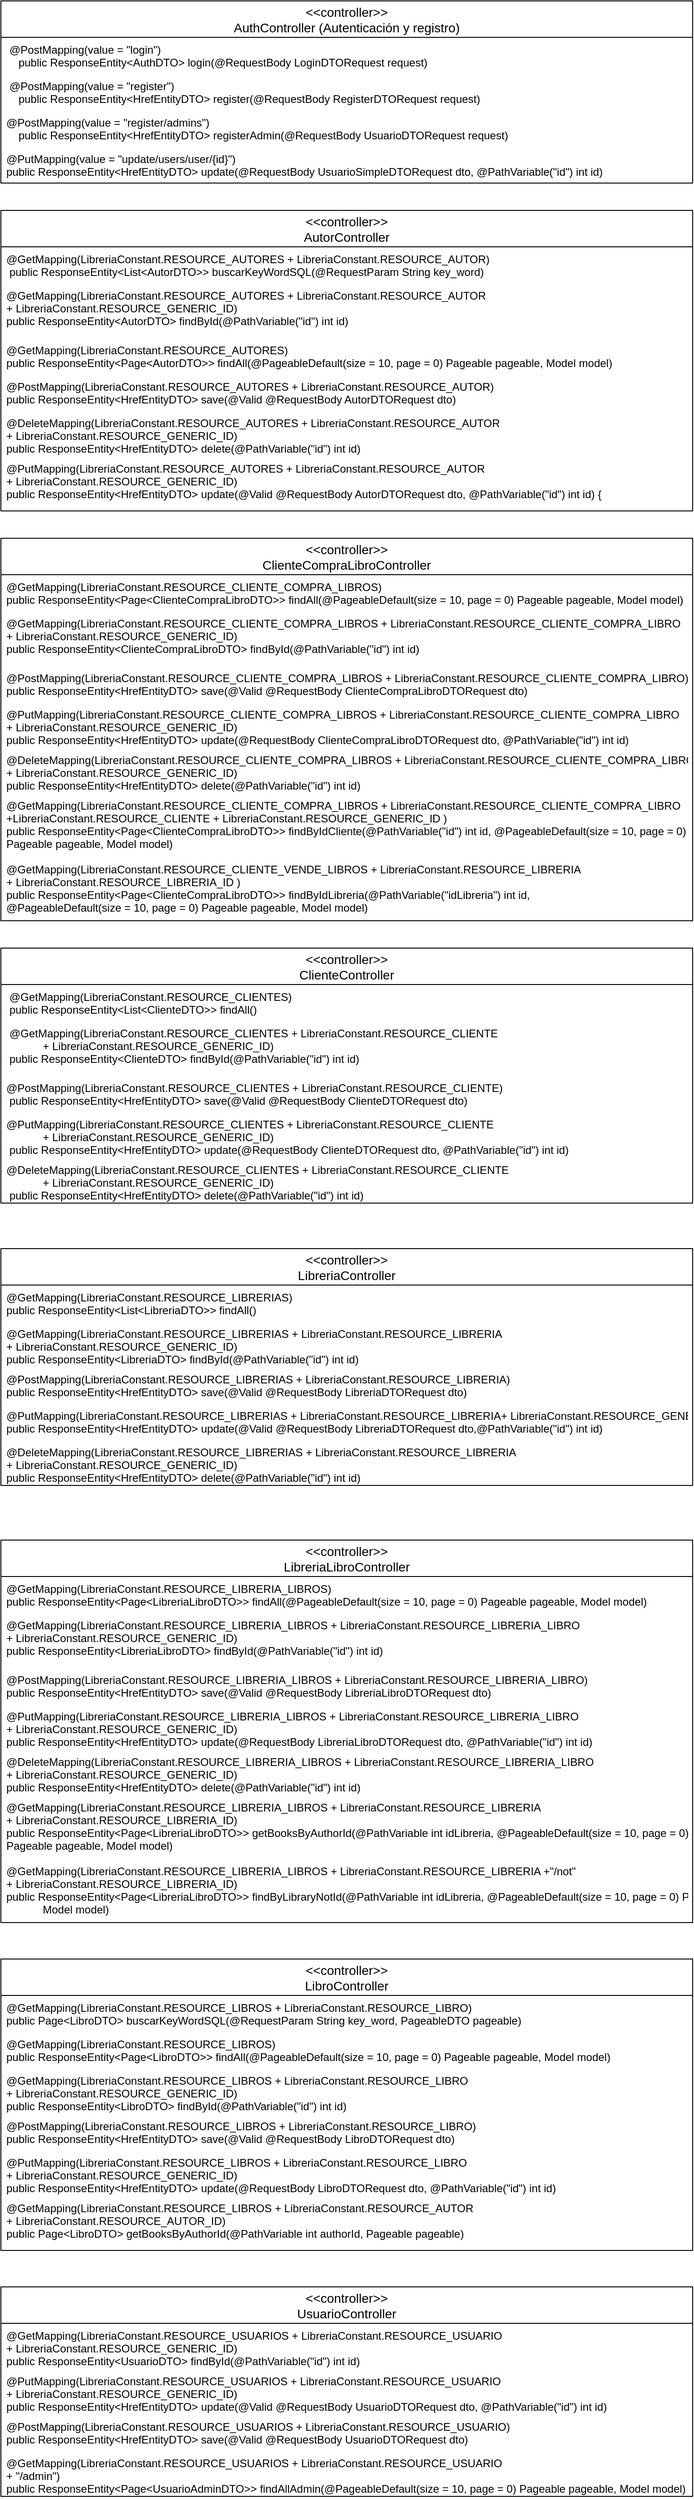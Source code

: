 <mxfile version="24.4.9" type="device">
  <diagram name="Página-1" id="GPRWNke8b9FuyAA1N5X-">
    <mxGraphModel dx="1808" dy="618" grid="1" gridSize="10" guides="1" tooltips="1" connect="1" arrows="1" fold="1" page="1" pageScale="1" pageWidth="827" pageHeight="1169" math="0" shadow="0">
      <root>
        <mxCell id="0" />
        <mxCell id="1" parent="0" />
        <mxCell id="nNwjpjfjsOodcCdzehqQ-1" value="&lt;&lt;controller&gt;&gt;&#xa;AuthController (Autenticación y registro)" style="swimlane;fontStyle=0;childLayout=stackLayout;horizontal=1;startSize=40;horizontalStack=0;resizeParent=1;resizeParentMax=0;resizeLast=0;collapsible=1;marginBottom=0;align=center;fontSize=14;" vertex="1" parent="1">
          <mxGeometry x="170" y="140" width="760" height="200" as="geometry" />
        </mxCell>
        <mxCell id="nNwjpjfjsOodcCdzehqQ-2" value=" @PostMapping(value = &quot;login&quot;)&#xa;    public ResponseEntity&lt;AuthDTO&gt; login(@RequestBody LoginDTORequest request)" style="text;strokeColor=none;fillColor=none;spacingLeft=4;spacingRight=4;overflow=hidden;rotatable=0;points=[[0,0.5],[1,0.5]];portConstraint=eastwest;fontSize=12;" vertex="1" parent="nNwjpjfjsOodcCdzehqQ-1">
          <mxGeometry y="40" width="760" height="40" as="geometry" />
        </mxCell>
        <mxCell id="nNwjpjfjsOodcCdzehqQ-4" value=" @PostMapping(value = &quot;register&quot;)&#xa;    public ResponseEntity&lt;HrefEntityDTO&gt; register(@RequestBody RegisterDTORequest request)" style="text;strokeColor=none;fillColor=none;spacingLeft=4;spacingRight=4;overflow=hidden;rotatable=0;points=[[0,0.5],[1,0.5]];portConstraint=eastwest;fontSize=12;" vertex="1" parent="nNwjpjfjsOodcCdzehqQ-1">
          <mxGeometry y="80" width="760" height="40" as="geometry" />
        </mxCell>
        <mxCell id="nNwjpjfjsOodcCdzehqQ-5" value="@PostMapping(value = &quot;register/admins&quot;)&#xa;    public ResponseEntity&lt;HrefEntityDTO&gt; registerAdmin(@RequestBody UsuarioDTORequest request)" style="text;strokeColor=none;fillColor=none;spacingLeft=4;spacingRight=4;overflow=hidden;rotatable=0;points=[[0,0.5],[1,0.5]];portConstraint=eastwest;fontSize=12;" vertex="1" parent="nNwjpjfjsOodcCdzehqQ-1">
          <mxGeometry y="120" width="760" height="40" as="geometry" />
        </mxCell>
        <mxCell id="nNwjpjfjsOodcCdzehqQ-6" value="@PutMapping(value = &quot;update/users/user/{id}&quot;)&#xa;&#x9;public ResponseEntity&lt;HrefEntityDTO&gt; update(@RequestBody UsuarioSimpleDTORequest dto, @PathVariable(&quot;id&quot;) int id)" style="text;strokeColor=none;fillColor=none;spacingLeft=4;spacingRight=4;overflow=hidden;rotatable=0;points=[[0,0.5],[1,0.5]];portConstraint=eastwest;fontSize=12;" vertex="1" parent="nNwjpjfjsOodcCdzehqQ-1">
          <mxGeometry y="160" width="760" height="40" as="geometry" />
        </mxCell>
        <mxCell id="nNwjpjfjsOodcCdzehqQ-9" value="&lt;&lt;controller&gt;&gt;&#xa;AutorController" style="swimlane;fontStyle=0;childLayout=stackLayout;horizontal=1;startSize=40;horizontalStack=0;resizeParent=1;resizeParentMax=0;resizeLast=0;collapsible=1;marginBottom=0;align=center;fontSize=14;" vertex="1" parent="1">
          <mxGeometry x="170" y="370" width="760" height="330" as="geometry" />
        </mxCell>
        <mxCell id="nNwjpjfjsOodcCdzehqQ-10" value="@GetMapping(LibreriaConstant.RESOURCE_AUTORES + LibreriaConstant.RESOURCE_AUTOR)&#xa; public ResponseEntity&lt;List&lt;AutorDTO&gt;&gt; buscarKeyWordSQL(@RequestParam String key_word)" style="text;strokeColor=none;fillColor=none;spacingLeft=4;spacingRight=4;overflow=hidden;rotatable=0;points=[[0,0.5],[1,0.5]];portConstraint=eastwest;fontSize=12;" vertex="1" parent="nNwjpjfjsOodcCdzehqQ-9">
          <mxGeometry y="40" width="760" height="40" as="geometry" />
        </mxCell>
        <mxCell id="nNwjpjfjsOodcCdzehqQ-11" value="@GetMapping(LibreriaConstant.RESOURCE_AUTORES + LibreriaConstant.RESOURCE_AUTOR&#xa;&#x9;&#x9;&#x9;+ LibreriaConstant.RESOURCE_GENERIC_ID)&#xa;&#x9;public ResponseEntity&lt;AutorDTO&gt; findById(@PathVariable(&quot;id&quot;) int id)" style="text;strokeColor=none;fillColor=none;spacingLeft=4;spacingRight=4;overflow=hidden;rotatable=0;points=[[0,0.5],[1,0.5]];portConstraint=eastwest;fontSize=12;" vertex="1" parent="nNwjpjfjsOodcCdzehqQ-9">
          <mxGeometry y="80" width="760" height="60" as="geometry" />
        </mxCell>
        <mxCell id="nNwjpjfjsOodcCdzehqQ-12" value="@GetMapping(LibreriaConstant.RESOURCE_AUTORES)&#xa;public ResponseEntity&lt;Page&lt;AutorDTO&gt;&gt; findAll(@PageableDefault(size = 10, page = 0) Pageable pageable, Model model)" style="text;strokeColor=none;fillColor=none;spacingLeft=4;spacingRight=4;overflow=hidden;rotatable=0;points=[[0,0.5],[1,0.5]];portConstraint=eastwest;fontSize=12;" vertex="1" parent="nNwjpjfjsOodcCdzehqQ-9">
          <mxGeometry y="140" width="760" height="40" as="geometry" />
        </mxCell>
        <mxCell id="nNwjpjfjsOodcCdzehqQ-13" value="@PostMapping(LibreriaConstant.RESOURCE_AUTORES + LibreriaConstant.RESOURCE_AUTOR)&#xa;public ResponseEntity&lt;HrefEntityDTO&gt; save(@Valid @RequestBody AutorDTORequest dto)" style="text;strokeColor=none;fillColor=none;spacingLeft=4;spacingRight=4;overflow=hidden;rotatable=0;points=[[0,0.5],[1,0.5]];portConstraint=eastwest;fontSize=12;" vertex="1" parent="nNwjpjfjsOodcCdzehqQ-9">
          <mxGeometry y="180" width="760" height="40" as="geometry" />
        </mxCell>
        <mxCell id="nNwjpjfjsOodcCdzehqQ-15" value="@DeleteMapping(LibreriaConstant.RESOURCE_AUTORES + LibreriaConstant.RESOURCE_AUTOR&#xa;&#x9;&#x9;&#x9;+ LibreriaConstant.RESOURCE_GENERIC_ID)&#xa;&#x9;public ResponseEntity&lt;HrefEntityDTO&gt; delete(@PathVariable(&quot;id&quot;) int id)" style="text;strokeColor=none;fillColor=none;spacingLeft=4;spacingRight=4;overflow=hidden;rotatable=0;points=[[0,0.5],[1,0.5]];portConstraint=eastwest;fontSize=12;" vertex="1" parent="nNwjpjfjsOodcCdzehqQ-9">
          <mxGeometry y="220" width="760" height="50" as="geometry" />
        </mxCell>
        <mxCell id="nNwjpjfjsOodcCdzehqQ-14" value="@PutMapping(LibreriaConstant.RESOURCE_AUTORES + LibreriaConstant.RESOURCE_AUTOR&#xa;&#x9;&#x9;&#x9;+ LibreriaConstant.RESOURCE_GENERIC_ID)&#xa;&#x9;public ResponseEntity&lt;HrefEntityDTO&gt; update(@Valid @RequestBody AutorDTORequest dto, @PathVariable(&quot;id&quot;) int id) {&#xa;" style="text;strokeColor=none;fillColor=none;spacingLeft=4;spacingRight=4;overflow=hidden;rotatable=0;points=[[0,0.5],[1,0.5]];portConstraint=eastwest;fontSize=12;" vertex="1" parent="nNwjpjfjsOodcCdzehqQ-9">
          <mxGeometry y="270" width="760" height="60" as="geometry" />
        </mxCell>
        <mxCell id="nNwjpjfjsOodcCdzehqQ-16" value="&lt;&lt;controller&gt;&gt;&#xa;ClienteCompraLibroController" style="swimlane;fontStyle=0;childLayout=stackLayout;horizontal=1;startSize=40;horizontalStack=0;resizeParent=1;resizeParentMax=0;resizeLast=0;collapsible=1;marginBottom=0;align=center;fontSize=14;" vertex="1" parent="1">
          <mxGeometry x="170" y="730" width="760" height="420" as="geometry" />
        </mxCell>
        <mxCell id="nNwjpjfjsOodcCdzehqQ-17" value="@GetMapping(LibreriaConstant.RESOURCE_CLIENTE_COMPRA_LIBROS)&#xa;public ResponseEntity&lt;Page&lt;ClienteCompraLibroDTO&gt;&gt; findAll(@PageableDefault(size = 10, page = 0) Pageable pageable, Model model)" style="text;strokeColor=none;fillColor=none;spacingLeft=4;spacingRight=4;overflow=hidden;rotatable=0;points=[[0,0.5],[1,0.5]];portConstraint=eastwest;fontSize=12;" vertex="1" parent="nNwjpjfjsOodcCdzehqQ-16">
          <mxGeometry y="40" width="760" height="40" as="geometry" />
        </mxCell>
        <mxCell id="nNwjpjfjsOodcCdzehqQ-18" value="@GetMapping(LibreriaConstant.RESOURCE_CLIENTE_COMPRA_LIBROS + LibreriaConstant.RESOURCE_CLIENTE_COMPRA_LIBRO&#xa;&#x9;&#x9;&#x9;+ LibreriaConstant.RESOURCE_GENERIC_ID)&#xa;public ResponseEntity&lt;ClienteCompraLibroDTO&gt; findById(@PathVariable(&quot;id&quot;) int id)" style="text;strokeColor=none;fillColor=none;spacingLeft=4;spacingRight=4;overflow=hidden;rotatable=0;points=[[0,0.5],[1,0.5]];portConstraint=eastwest;fontSize=12;" vertex="1" parent="nNwjpjfjsOodcCdzehqQ-16">
          <mxGeometry y="80" width="760" height="60" as="geometry" />
        </mxCell>
        <mxCell id="nNwjpjfjsOodcCdzehqQ-19" value="@PostMapping(LibreriaConstant.RESOURCE_CLIENTE_COMPRA_LIBROS + LibreriaConstant.RESOURCE_CLIENTE_COMPRA_LIBRO)&#xa;public ResponseEntity&lt;HrefEntityDTO&gt; save(@Valid @RequestBody ClienteCompraLibroDTORequest dto)" style="text;strokeColor=none;fillColor=none;spacingLeft=4;spacingRight=4;overflow=hidden;rotatable=0;points=[[0,0.5],[1,0.5]];portConstraint=eastwest;fontSize=12;" vertex="1" parent="nNwjpjfjsOodcCdzehqQ-16">
          <mxGeometry y="140" width="760" height="40" as="geometry" />
        </mxCell>
        <mxCell id="nNwjpjfjsOodcCdzehqQ-20" value="@PutMapping(LibreriaConstant.RESOURCE_CLIENTE_COMPRA_LIBROS + LibreriaConstant.RESOURCE_CLIENTE_COMPRA_LIBRO&#xa;&#x9;&#x9;&#x9;+ LibreriaConstant.RESOURCE_GENERIC_ID)&#xa;&#x9;public ResponseEntity&lt;HrefEntityDTO&gt; update(@RequestBody ClienteCompraLibroDTORequest dto, @PathVariable(&quot;id&quot;) int id)" style="text;strokeColor=none;fillColor=none;spacingLeft=4;spacingRight=4;overflow=hidden;rotatable=0;points=[[0,0.5],[1,0.5]];portConstraint=eastwest;fontSize=12;" vertex="1" parent="nNwjpjfjsOodcCdzehqQ-16">
          <mxGeometry y="180" width="760" height="50" as="geometry" />
        </mxCell>
        <mxCell id="nNwjpjfjsOodcCdzehqQ-21" value="@DeleteMapping(LibreriaConstant.RESOURCE_CLIENTE_COMPRA_LIBROS + LibreriaConstant.RESOURCE_CLIENTE_COMPRA_LIBRO&#xa;&#x9;&#x9;&#x9;+ LibreriaConstant.RESOURCE_GENERIC_ID)&#xa;public ResponseEntity&lt;HrefEntityDTO&gt; delete(@PathVariable(&quot;id&quot;) int id)" style="text;strokeColor=none;fillColor=none;spacingLeft=4;spacingRight=4;overflow=hidden;rotatable=0;points=[[0,0.5],[1,0.5]];portConstraint=eastwest;fontSize=12;" vertex="1" parent="nNwjpjfjsOodcCdzehqQ-16">
          <mxGeometry y="230" width="760" height="50" as="geometry" />
        </mxCell>
        <mxCell id="nNwjpjfjsOodcCdzehqQ-22" value="@GetMapping(LibreriaConstant.RESOURCE_CLIENTE_COMPRA_LIBROS + LibreriaConstant.RESOURCE_CLIENTE_COMPRA_LIBRO&#xa;&#x9;&#x9;&#x9;+LibreriaConstant.RESOURCE_CLIENTE + LibreriaConstant.RESOURCE_GENERIC_ID )&#xa;public ResponseEntity&lt;Page&lt;ClienteCompraLibroDTO&gt;&gt; findByIdCliente(@PathVariable(&quot;id&quot;) int id, @PageableDefault(size = 10, page = 0) &#xa;Pageable pageable, Model model)" style="text;strokeColor=none;fillColor=none;spacingLeft=4;spacingRight=4;overflow=hidden;rotatable=0;points=[[0,0.5],[1,0.5]];portConstraint=eastwest;fontSize=12;" vertex="1" parent="nNwjpjfjsOodcCdzehqQ-16">
          <mxGeometry y="280" width="760" height="70" as="geometry" />
        </mxCell>
        <mxCell id="nNwjpjfjsOodcCdzehqQ-23" value="@GetMapping(LibreriaConstant.RESOURCE_CLIENTE_VENDE_LIBROS + LibreriaConstant.RESOURCE_LIBRERIA&#xa;&#x9;&#x9;&#x9; + LibreriaConstant.RESOURCE_LIBRERIA_ID )&#xa;public ResponseEntity&lt;Page&lt;ClienteCompraLibroDTO&gt;&gt; findByIdLibreria(@PathVariable(&quot;idLibreria&quot;) int id, &#xa;@PageableDefault(size = 10, page = 0) Pageable pageable, Model model)" style="text;strokeColor=none;fillColor=none;spacingLeft=4;spacingRight=4;overflow=hidden;rotatable=0;points=[[0,0.5],[1,0.5]];portConstraint=eastwest;fontSize=12;" vertex="1" parent="nNwjpjfjsOodcCdzehqQ-16">
          <mxGeometry y="350" width="760" height="70" as="geometry" />
        </mxCell>
        <mxCell id="nNwjpjfjsOodcCdzehqQ-24" value="&lt;&lt;controller&gt;&gt;&#xa;ClienteController" style="swimlane;fontStyle=0;childLayout=stackLayout;horizontal=1;startSize=40;horizontalStack=0;resizeParent=1;resizeParentMax=0;resizeLast=0;collapsible=1;marginBottom=0;align=center;fontSize=14;" vertex="1" parent="1">
          <mxGeometry x="170" y="1180" width="760" height="280" as="geometry" />
        </mxCell>
        <mxCell id="nNwjpjfjsOodcCdzehqQ-25" value=" @GetMapping(LibreriaConstant.RESOURCE_CLIENTES)&#xa; public ResponseEntity&lt;List&lt;ClienteDTO&gt;&gt; findAll()" style="text;strokeColor=none;fillColor=none;spacingLeft=4;spacingRight=4;overflow=hidden;rotatable=0;points=[[0,0.5],[1,0.5]];portConstraint=eastwest;fontSize=12;" vertex="1" parent="nNwjpjfjsOodcCdzehqQ-24">
          <mxGeometry y="40" width="760" height="40" as="geometry" />
        </mxCell>
        <mxCell id="nNwjpjfjsOodcCdzehqQ-26" value=" @GetMapping(LibreriaConstant.RESOURCE_CLIENTES + LibreriaConstant.RESOURCE_CLIENTE&#xa;            + LibreriaConstant.RESOURCE_GENERIC_ID)&#xa; public ResponseEntity&lt;ClienteDTO&gt; findById(@PathVariable(&quot;id&quot;) int id)" style="text;strokeColor=none;fillColor=none;spacingLeft=4;spacingRight=4;overflow=hidden;rotatable=0;points=[[0,0.5],[1,0.5]];portConstraint=eastwest;fontSize=12;" vertex="1" parent="nNwjpjfjsOodcCdzehqQ-24">
          <mxGeometry y="80" width="760" height="60" as="geometry" />
        </mxCell>
        <mxCell id="nNwjpjfjsOodcCdzehqQ-27" value="@PostMapping(LibreriaConstant.RESOURCE_CLIENTES + LibreriaConstant.RESOURCE_CLIENTE)&#xa; public ResponseEntity&lt;HrefEntityDTO&gt; save(@Valid @RequestBody ClienteDTORequest dto)" style="text;strokeColor=none;fillColor=none;spacingLeft=4;spacingRight=4;overflow=hidden;rotatable=0;points=[[0,0.5],[1,0.5]];portConstraint=eastwest;fontSize=12;" vertex="1" parent="nNwjpjfjsOodcCdzehqQ-24">
          <mxGeometry y="140" width="760" height="40" as="geometry" />
        </mxCell>
        <mxCell id="nNwjpjfjsOodcCdzehqQ-28" value="@PutMapping(LibreriaConstant.RESOURCE_CLIENTES + LibreriaConstant.RESOURCE_CLIENTE&#xa;            + LibreriaConstant.RESOURCE_GENERIC_ID)&#xa; public ResponseEntity&lt;HrefEntityDTO&gt; update(@RequestBody ClienteDTORequest dto, @PathVariable(&quot;id&quot;) int id)" style="text;strokeColor=none;fillColor=none;spacingLeft=4;spacingRight=4;overflow=hidden;rotatable=0;points=[[0,0.5],[1,0.5]];portConstraint=eastwest;fontSize=12;" vertex="1" parent="nNwjpjfjsOodcCdzehqQ-24">
          <mxGeometry y="180" width="760" height="50" as="geometry" />
        </mxCell>
        <mxCell id="nNwjpjfjsOodcCdzehqQ-29" value="@DeleteMapping(LibreriaConstant.RESOURCE_CLIENTES + LibreriaConstant.RESOURCE_CLIENTE&#xa;            + LibreriaConstant.RESOURCE_GENERIC_ID)&#xa; public ResponseEntity&lt;HrefEntityDTO&gt; delete(@PathVariable(&quot;id&quot;) int id)" style="text;strokeColor=none;fillColor=none;spacingLeft=4;spacingRight=4;overflow=hidden;rotatable=0;points=[[0,0.5],[1,0.5]];portConstraint=eastwest;fontSize=12;" vertex="1" parent="nNwjpjfjsOodcCdzehqQ-24">
          <mxGeometry y="230" width="760" height="50" as="geometry" />
        </mxCell>
        <mxCell id="nNwjpjfjsOodcCdzehqQ-32" value="&lt;&lt;controller&gt;&gt;&#xa;LibreriaController" style="swimlane;fontStyle=0;childLayout=stackLayout;horizontal=1;startSize=40;horizontalStack=0;resizeParent=1;resizeParentMax=0;resizeLast=0;collapsible=1;marginBottom=0;align=center;fontSize=14;" vertex="1" parent="1">
          <mxGeometry x="170" y="1510" width="760" height="260" as="geometry" />
        </mxCell>
        <mxCell id="nNwjpjfjsOodcCdzehqQ-33" value="@GetMapping(LibreriaConstant.RESOURCE_LIBRERIAS)&#xa;&#x9;public ResponseEntity&lt;List&lt;LibreriaDTO&gt;&gt; findAll()" style="text;strokeColor=none;fillColor=none;spacingLeft=4;spacingRight=4;overflow=hidden;rotatable=0;points=[[0,0.5],[1,0.5]];portConstraint=eastwest;fontSize=12;" vertex="1" parent="nNwjpjfjsOodcCdzehqQ-32">
          <mxGeometry y="40" width="760" height="40" as="geometry" />
        </mxCell>
        <mxCell id="nNwjpjfjsOodcCdzehqQ-34" value="@GetMapping(LibreriaConstant.RESOURCE_LIBRERIAS + LibreriaConstant.RESOURCE_LIBRERIA&#xa;&#x9;&#x9;&#x9;+ LibreriaConstant.RESOURCE_GENERIC_ID)&#xa;&#x9;public ResponseEntity&lt;LibreriaDTO&gt; findById(@PathVariable(&quot;id&quot;) int id)" style="text;strokeColor=none;fillColor=none;spacingLeft=4;spacingRight=4;overflow=hidden;rotatable=0;points=[[0,0.5],[1,0.5]];portConstraint=eastwest;fontSize=12;" vertex="1" parent="nNwjpjfjsOodcCdzehqQ-32">
          <mxGeometry y="80" width="760" height="50" as="geometry" />
        </mxCell>
        <mxCell id="nNwjpjfjsOodcCdzehqQ-35" value="@PostMapping(LibreriaConstant.RESOURCE_LIBRERIAS + LibreriaConstant.RESOURCE_LIBRERIA)&#xa;&#x9;public ResponseEntity&lt;HrefEntityDTO&gt; save(@Valid @RequestBody LibreriaDTORequest dto)" style="text;strokeColor=none;fillColor=none;spacingLeft=4;spacingRight=4;overflow=hidden;rotatable=0;points=[[0,0.5],[1,0.5]];portConstraint=eastwest;fontSize=12;" vertex="1" parent="nNwjpjfjsOodcCdzehqQ-32">
          <mxGeometry y="130" width="760" height="40" as="geometry" />
        </mxCell>
        <mxCell id="nNwjpjfjsOodcCdzehqQ-36" value="@PutMapping(LibreriaConstant.RESOURCE_LIBRERIAS + LibreriaConstant.RESOURCE_LIBRERIA+ LibreriaConstant.RESOURCE_GENERIC_ID)&#xa;&#x9;public ResponseEntity&lt;HrefEntityDTO&gt; update(@Valid @RequestBody LibreriaDTORequest dto,@PathVariable(&quot;id&quot;) int id)" style="text;strokeColor=none;fillColor=none;spacingLeft=4;spacingRight=4;overflow=hidden;rotatable=0;points=[[0,0.5],[1,0.5]];portConstraint=eastwest;fontSize=12;" vertex="1" parent="nNwjpjfjsOodcCdzehqQ-32">
          <mxGeometry y="170" width="760" height="40" as="geometry" />
        </mxCell>
        <mxCell id="nNwjpjfjsOodcCdzehqQ-37" value="@DeleteMapping(LibreriaConstant.RESOURCE_LIBRERIAS + LibreriaConstant.RESOURCE_LIBRERIA&#xa;&#x9;&#x9;&#x9;+ LibreriaConstant.RESOURCE_GENERIC_ID)&#xa;public ResponseEntity&lt;HrefEntityDTO&gt; delete(@PathVariable(&quot;id&quot;) int id)" style="text;strokeColor=none;fillColor=none;spacingLeft=4;spacingRight=4;overflow=hidden;rotatable=0;points=[[0,0.5],[1,0.5]];portConstraint=eastwest;fontSize=12;" vertex="1" parent="nNwjpjfjsOodcCdzehqQ-32">
          <mxGeometry y="210" width="760" height="50" as="geometry" />
        </mxCell>
        <mxCell id="nNwjpjfjsOodcCdzehqQ-38" value="&lt;&lt;controller&gt;&gt;&#xa;LibreriaLibroController" style="swimlane;fontStyle=0;childLayout=stackLayout;horizontal=1;startSize=40;horizontalStack=0;resizeParent=1;resizeParentMax=0;resizeLast=0;collapsible=1;marginBottom=0;align=center;fontSize=14;" vertex="1" parent="1">
          <mxGeometry x="170" y="1830" width="760" height="420" as="geometry" />
        </mxCell>
        <mxCell id="nNwjpjfjsOodcCdzehqQ-39" value="@GetMapping(LibreriaConstant.RESOURCE_LIBRERIA_LIBROS)&#xa;&#x9;public ResponseEntity&lt;Page&lt;LibreriaLibroDTO&gt;&gt; findAll(@PageableDefault(size = 10, page = 0) Pageable pageable, Model model)" style="text;strokeColor=none;fillColor=none;spacingLeft=4;spacingRight=4;overflow=hidden;rotatable=0;points=[[0,0.5],[1,0.5]];portConstraint=eastwest;fontSize=12;" vertex="1" parent="nNwjpjfjsOodcCdzehqQ-38">
          <mxGeometry y="40" width="760" height="40" as="geometry" />
        </mxCell>
        <mxCell id="nNwjpjfjsOodcCdzehqQ-40" value="@GetMapping(LibreriaConstant.RESOURCE_LIBRERIA_LIBROS + LibreriaConstant.RESOURCE_LIBRERIA_LIBRO&#xa;&#x9;&#x9;&#x9;+ LibreriaConstant.RESOURCE_GENERIC_ID)&#xa;&#x9;public ResponseEntity&lt;LibreriaLibroDTO&gt; findById(@PathVariable(&quot;id&quot;) int id)" style="text;strokeColor=none;fillColor=none;spacingLeft=4;spacingRight=4;overflow=hidden;rotatable=0;points=[[0,0.5],[1,0.5]];portConstraint=eastwest;fontSize=12;" vertex="1" parent="nNwjpjfjsOodcCdzehqQ-38">
          <mxGeometry y="80" width="760" height="60" as="geometry" />
        </mxCell>
        <mxCell id="nNwjpjfjsOodcCdzehqQ-41" value="@PostMapping(LibreriaConstant.RESOURCE_LIBRERIA_LIBROS + LibreriaConstant.RESOURCE_LIBRERIA_LIBRO)&#xa;&#x9;public ResponseEntity&lt;HrefEntityDTO&gt; save(@Valid @RequestBody LibreriaLibroDTORequest dto)" style="text;strokeColor=none;fillColor=none;spacingLeft=4;spacingRight=4;overflow=hidden;rotatable=0;points=[[0,0.5],[1,0.5]];portConstraint=eastwest;fontSize=12;" vertex="1" parent="nNwjpjfjsOodcCdzehqQ-38">
          <mxGeometry y="140" width="760" height="40" as="geometry" />
        </mxCell>
        <mxCell id="nNwjpjfjsOodcCdzehqQ-42" value="@PutMapping(LibreriaConstant.RESOURCE_LIBRERIA_LIBROS + LibreriaConstant.RESOURCE_LIBRERIA_LIBRO&#xa;&#x9;&#x9;&#x9;+ LibreriaConstant.RESOURCE_GENERIC_ID)&#xa;&#x9;public ResponseEntity&lt;HrefEntityDTO&gt; update(@RequestBody LibreriaLibroDTORequest dto, @PathVariable(&quot;id&quot;) int id) " style="text;strokeColor=none;fillColor=none;spacingLeft=4;spacingRight=4;overflow=hidden;rotatable=0;points=[[0,0.5],[1,0.5]];portConstraint=eastwest;fontSize=12;" vertex="1" parent="nNwjpjfjsOodcCdzehqQ-38">
          <mxGeometry y="180" width="760" height="50" as="geometry" />
        </mxCell>
        <mxCell id="nNwjpjfjsOodcCdzehqQ-43" value="@DeleteMapping(LibreriaConstant.RESOURCE_LIBRERIA_LIBROS + LibreriaConstant.RESOURCE_LIBRERIA_LIBRO&#xa;&#x9;&#x9;&#x9;+ LibreriaConstant.RESOURCE_GENERIC_ID)&#xa;&#x9;public ResponseEntity&lt;HrefEntityDTO&gt; delete(@PathVariable(&quot;id&quot;) int id)" style="text;strokeColor=none;fillColor=none;spacingLeft=4;spacingRight=4;overflow=hidden;rotatable=0;points=[[0,0.5],[1,0.5]];portConstraint=eastwest;fontSize=12;" vertex="1" parent="nNwjpjfjsOodcCdzehqQ-38">
          <mxGeometry y="230" width="760" height="50" as="geometry" />
        </mxCell>
        <mxCell id="nNwjpjfjsOodcCdzehqQ-45" value="@GetMapping(LibreriaConstant.RESOURCE_LIBRERIA_LIBROS + LibreriaConstant.RESOURCE_LIBRERIA&#xa;&#x9;&#x9;&#x9;+ LibreriaConstant.RESOURCE_LIBRERIA_ID)&#xa;public ResponseEntity&lt;Page&lt;LibreriaLibroDTO&gt;&gt; getBooksByAuthorId(@PathVariable int idLibreria, @PageableDefault(size = 10, page = 0) &#xa;Pageable pageable, Model model)" style="text;strokeColor=none;fillColor=none;spacingLeft=4;spacingRight=4;overflow=hidden;rotatable=0;points=[[0,0.5],[1,0.5]];portConstraint=eastwest;fontSize=12;" vertex="1" parent="nNwjpjfjsOodcCdzehqQ-38">
          <mxGeometry y="280" width="760" height="70" as="geometry" />
        </mxCell>
        <mxCell id="nNwjpjfjsOodcCdzehqQ-44" value="@GetMapping(LibreriaConstant.RESOURCE_LIBRERIA_LIBROS + LibreriaConstant.RESOURCE_LIBRERIA +&quot;/not&quot;&#xa;&#x9;&#x9;&#x9;+ LibreriaConstant.RESOURCE_LIBRERIA_ID)&#xa;public ResponseEntity&lt;Page&lt;LibreriaLibroDTO&gt;&gt; findByLibraryNotId(@PathVariable int idLibreria, @PageableDefault(size = 10, page = 0) Pageable pageable, &#xa;            Model model)" style="text;strokeColor=none;fillColor=none;spacingLeft=4;spacingRight=4;overflow=hidden;rotatable=0;points=[[0,0.5],[1,0.5]];portConstraint=eastwest;fontSize=12;" vertex="1" parent="nNwjpjfjsOodcCdzehqQ-38">
          <mxGeometry y="350" width="760" height="70" as="geometry" />
        </mxCell>
        <mxCell id="nNwjpjfjsOodcCdzehqQ-46" value="&lt;&lt;controller&gt;&gt;&#xa;LibroController" style="swimlane;fontStyle=0;childLayout=stackLayout;horizontal=1;startSize=40;horizontalStack=0;resizeParent=1;resizeParentMax=0;resizeLast=0;collapsible=1;marginBottom=0;align=center;fontSize=14;" vertex="1" parent="1">
          <mxGeometry x="170" y="2290" width="760" height="320" as="geometry" />
        </mxCell>
        <mxCell id="nNwjpjfjsOodcCdzehqQ-47" value="@GetMapping(LibreriaConstant.RESOURCE_LIBROS + LibreriaConstant.RESOURCE_LIBRO)&#xa;&#x9;public Page&lt;LibroDTO&gt; buscarKeyWordSQL(@RequestParam String key_word, PageableDTO pageable) " style="text;strokeColor=none;fillColor=none;spacingLeft=4;spacingRight=4;overflow=hidden;rotatable=0;points=[[0,0.5],[1,0.5]];portConstraint=eastwest;fontSize=12;" vertex="1" parent="nNwjpjfjsOodcCdzehqQ-46">
          <mxGeometry y="40" width="760" height="40" as="geometry" />
        </mxCell>
        <mxCell id="nNwjpjfjsOodcCdzehqQ-48" value="@GetMapping(LibreriaConstant.RESOURCE_LIBROS)&#xa;&#x9;public ResponseEntity&lt;Page&lt;LibroDTO&gt;&gt; findAll(@PageableDefault(size = 10, page = 0) Pageable pageable, Model model) " style="text;strokeColor=none;fillColor=none;spacingLeft=4;spacingRight=4;overflow=hidden;rotatable=0;points=[[0,0.5],[1,0.5]];portConstraint=eastwest;fontSize=12;" vertex="1" parent="nNwjpjfjsOodcCdzehqQ-46">
          <mxGeometry y="80" width="760" height="40" as="geometry" />
        </mxCell>
        <mxCell id="nNwjpjfjsOodcCdzehqQ-49" value="@GetMapping(LibreriaConstant.RESOURCE_LIBROS + LibreriaConstant.RESOURCE_LIBRO&#xa;&#x9;&#x9;&#x9;+ LibreriaConstant.RESOURCE_GENERIC_ID)&#xa;&#x9;public ResponseEntity&lt;LibroDTO&gt; findById(@PathVariable(&quot;id&quot;) int id)" style="text;strokeColor=none;fillColor=none;spacingLeft=4;spacingRight=4;overflow=hidden;rotatable=0;points=[[0,0.5],[1,0.5]];portConstraint=eastwest;fontSize=12;" vertex="1" parent="nNwjpjfjsOodcCdzehqQ-46">
          <mxGeometry y="120" width="760" height="50" as="geometry" />
        </mxCell>
        <mxCell id="nNwjpjfjsOodcCdzehqQ-50" value="@PostMapping(LibreriaConstant.RESOURCE_LIBROS + LibreriaConstant.RESOURCE_LIBRO)&#xa;&#x9;public ResponseEntity&lt;HrefEntityDTO&gt; save(@Valid @RequestBody LibroDTORequest dto)" style="text;strokeColor=none;fillColor=none;spacingLeft=4;spacingRight=4;overflow=hidden;rotatable=0;points=[[0,0.5],[1,0.5]];portConstraint=eastwest;fontSize=12;" vertex="1" parent="nNwjpjfjsOodcCdzehqQ-46">
          <mxGeometry y="170" width="760" height="40" as="geometry" />
        </mxCell>
        <mxCell id="nNwjpjfjsOodcCdzehqQ-51" value="@PutMapping(LibreriaConstant.RESOURCE_LIBROS + LibreriaConstant.RESOURCE_LIBRO&#xa;&#x9;&#x9;&#x9;+ LibreriaConstant.RESOURCE_GENERIC_ID)&#xa;&#x9;public ResponseEntity&lt;HrefEntityDTO&gt; update(@RequestBody LibroDTORequest dto, @PathVariable(&quot;id&quot;) int id) " style="text;strokeColor=none;fillColor=none;spacingLeft=4;spacingRight=4;overflow=hidden;rotatable=0;points=[[0,0.5],[1,0.5]];portConstraint=eastwest;fontSize=12;" vertex="1" parent="nNwjpjfjsOodcCdzehqQ-46">
          <mxGeometry y="210" width="760" height="50" as="geometry" />
        </mxCell>
        <mxCell id="nNwjpjfjsOodcCdzehqQ-52" value="@GetMapping(LibreriaConstant.RESOURCE_LIBROS + LibreriaConstant.RESOURCE_AUTOR&#xa;&#x9;&#x9;&#x9;+ LibreriaConstant.RESOURCE_AUTOR_ID)&#xa;public Page&lt;LibroDTO&gt; getBooksByAuthorId(@PathVariable int authorId, Pageable pageable)" style="text;strokeColor=none;fillColor=none;spacingLeft=4;spacingRight=4;overflow=hidden;rotatable=0;points=[[0,0.5],[1,0.5]];portConstraint=eastwest;fontSize=12;" vertex="1" parent="nNwjpjfjsOodcCdzehqQ-46">
          <mxGeometry y="260" width="760" height="60" as="geometry" />
        </mxCell>
        <mxCell id="nNwjpjfjsOodcCdzehqQ-54" value="&lt;&lt;controller&gt;&gt;&#xa;UsuarioController" style="swimlane;fontStyle=0;childLayout=stackLayout;horizontal=1;startSize=40;horizontalStack=0;resizeParent=1;resizeParentMax=0;resizeLast=0;collapsible=1;marginBottom=0;align=center;fontSize=14;" vertex="1" parent="1">
          <mxGeometry x="170" y="2650" width="760" height="230" as="geometry" />
        </mxCell>
        <mxCell id="nNwjpjfjsOodcCdzehqQ-55" value="@GetMapping(LibreriaConstant.RESOURCE_USUARIOS + LibreriaConstant.RESOURCE_USUARIO&#xa;&#x9;&#x9;&#x9;+ LibreriaConstant.RESOURCE_GENERIC_ID)&#xa;&#x9;public ResponseEntity&lt;UsuarioDTO&gt; findById(@PathVariable(&quot;id&quot;) int id)" style="text;strokeColor=none;fillColor=none;spacingLeft=4;spacingRight=4;overflow=hidden;rotatable=0;points=[[0,0.5],[1,0.5]];portConstraint=eastwest;fontSize=12;" vertex="1" parent="nNwjpjfjsOodcCdzehqQ-54">
          <mxGeometry y="40" width="760" height="50" as="geometry" />
        </mxCell>
        <mxCell id="nNwjpjfjsOodcCdzehqQ-56" value="@PutMapping(LibreriaConstant.RESOURCE_USUARIOS + LibreriaConstant.RESOURCE_USUARIO&#xa;&#x9;&#x9;&#x9;+ LibreriaConstant.RESOURCE_GENERIC_ID)&#xa;&#x9;public ResponseEntity&lt;HrefEntityDTO&gt; update(@Valid @RequestBody UsuarioDTORequest dto, @PathVariable(&quot;id&quot;) int id) " style="text;strokeColor=none;fillColor=none;spacingLeft=4;spacingRight=4;overflow=hidden;rotatable=0;points=[[0,0.5],[1,0.5]];portConstraint=eastwest;fontSize=12;" vertex="1" parent="nNwjpjfjsOodcCdzehqQ-54">
          <mxGeometry y="90" width="760" height="50" as="geometry" />
        </mxCell>
        <mxCell id="nNwjpjfjsOodcCdzehqQ-57" value="@PostMapping(LibreriaConstant.RESOURCE_USUARIOS + LibreriaConstant.RESOURCE_USUARIO)&#xa;&#x9;public ResponseEntity&lt;HrefEntityDTO&gt; save(@Valid @RequestBody UsuarioDTORequest dto)" style="text;strokeColor=none;fillColor=none;spacingLeft=4;spacingRight=4;overflow=hidden;rotatable=0;points=[[0,0.5],[1,0.5]];portConstraint=eastwest;fontSize=12;" vertex="1" parent="nNwjpjfjsOodcCdzehqQ-54">
          <mxGeometry y="140" width="760" height="40" as="geometry" />
        </mxCell>
        <mxCell id="nNwjpjfjsOodcCdzehqQ-58" value="@GetMapping(LibreriaConstant.RESOURCE_USUARIOS + LibreriaConstant.RESOURCE_USUARIO&#xa;&#x9;&#x9;&#x9;+ &quot;/admin&quot;)&#xa;public ResponseEntity&lt;Page&lt;UsuarioAdminDTO&gt;&gt; findAllAdmin(@PageableDefault(size = 10, page = 0) Pageable pageable, Model model) {&#xa;&#x9;&#x9;" style="text;strokeColor=none;fillColor=none;spacingLeft=4;spacingRight=4;overflow=hidden;rotatable=0;points=[[0,0.5],[1,0.5]];portConstraint=eastwest;fontSize=12;" vertex="1" parent="nNwjpjfjsOodcCdzehqQ-54">
          <mxGeometry y="180" width="760" height="50" as="geometry" />
        </mxCell>
      </root>
    </mxGraphModel>
  </diagram>
</mxfile>
